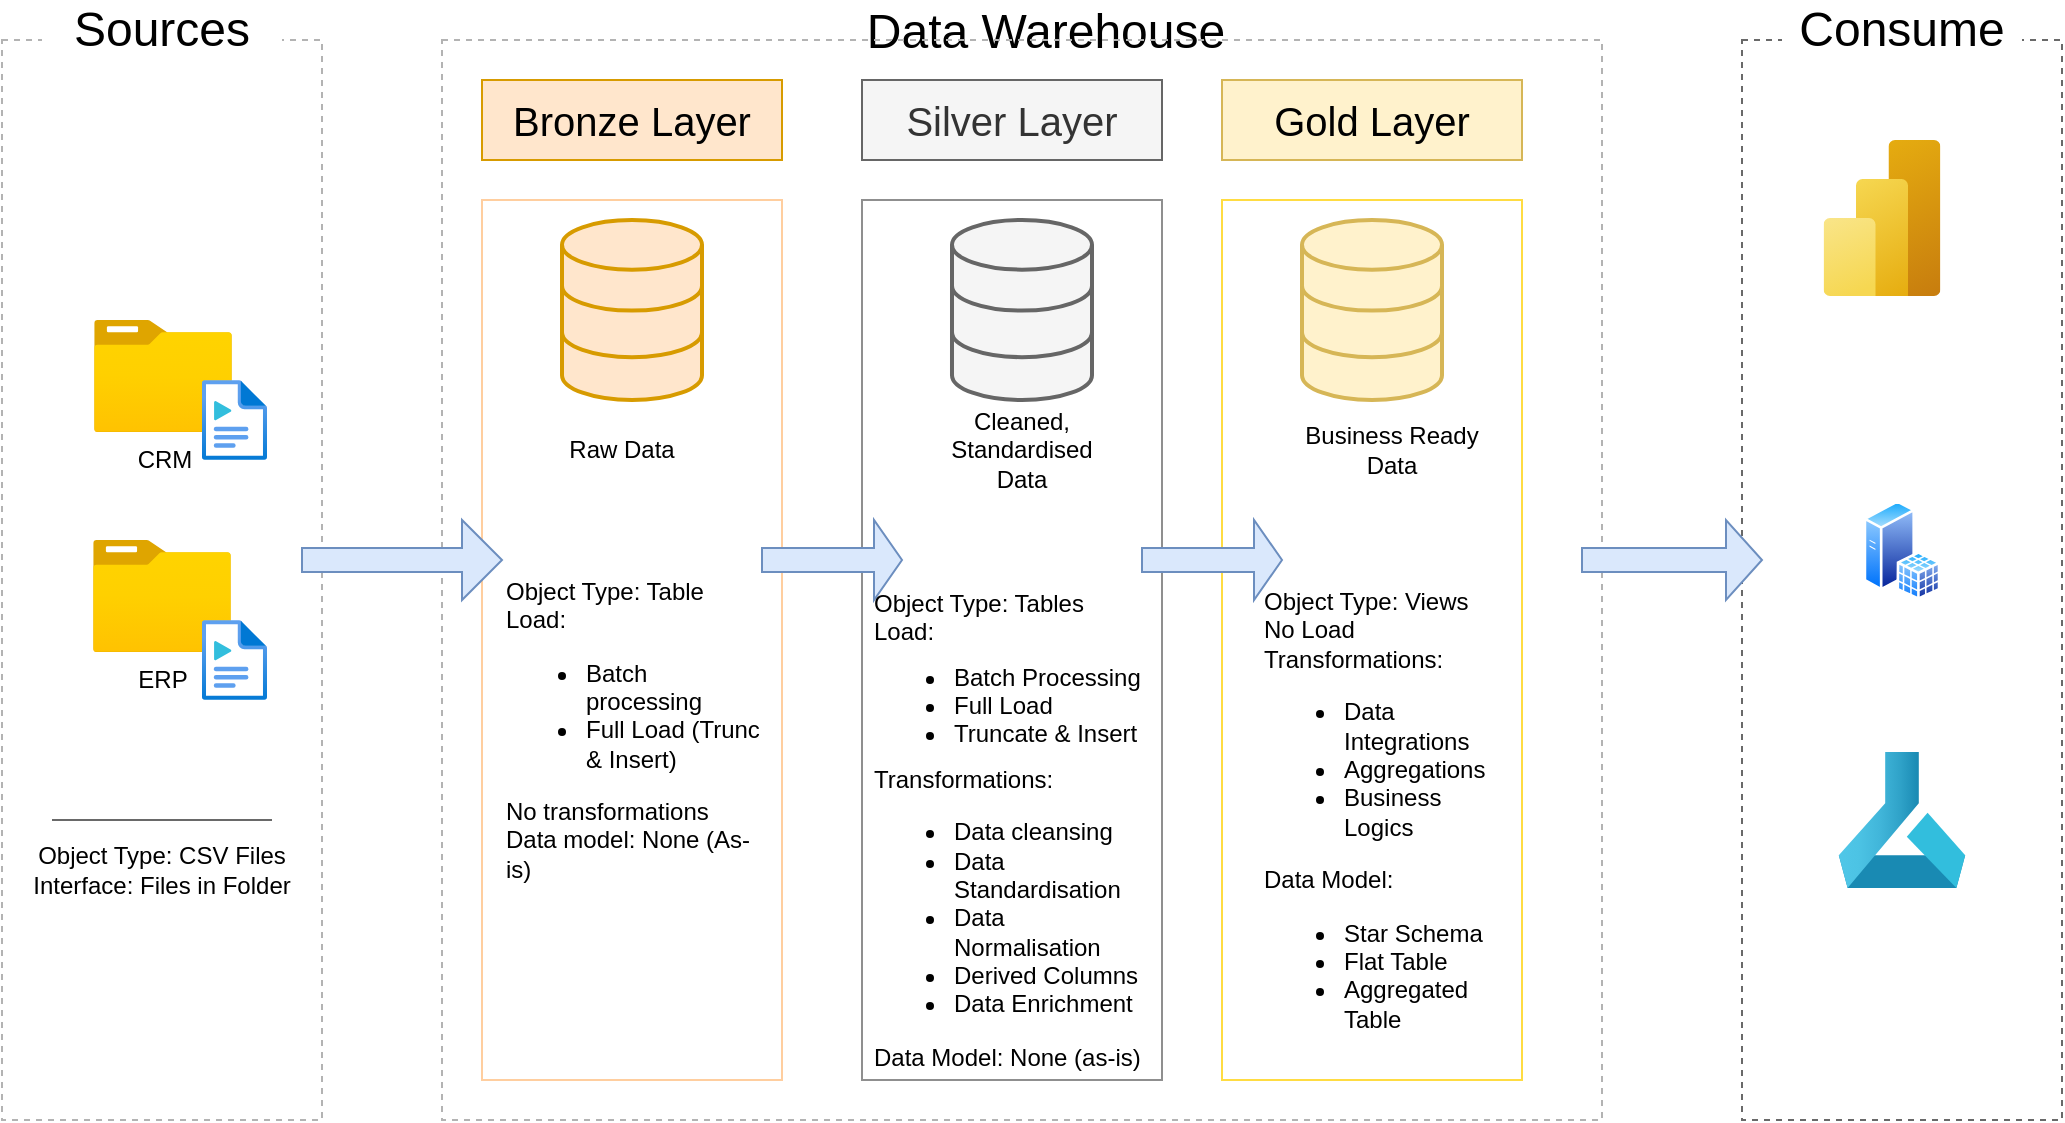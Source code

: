 <mxfile version="26.1.1">
  <diagram name="Page-1" id="jZUTGKunKLc5b6uqHfSp">
    <mxGraphModel dx="1434" dy="808" grid="1" gridSize="10" guides="1" tooltips="1" connect="1" arrows="1" fold="1" page="1" pageScale="1" pageWidth="827" pageHeight="1169" math="0" shadow="0">
      <root>
        <mxCell id="0" />
        <mxCell id="1" parent="0" />
        <mxCell id="C0GWXP0qGfgbLmXqxW7u-2" value="" style="rounded=0;whiteSpace=wrap;html=1;fillColor=none;dashed=1;strokeColor=#B3B3B3;" vertex="1" parent="1">
          <mxGeometry x="140" y="140" width="160" height="540" as="geometry" />
        </mxCell>
        <mxCell id="C0GWXP0qGfgbLmXqxW7u-3" value="Sources" style="rounded=0;whiteSpace=wrap;html=1;fontSize=24;strokeColor=none;" vertex="1" parent="1">
          <mxGeometry x="160" y="120" width="120" height="30" as="geometry" />
        </mxCell>
        <mxCell id="C0GWXP0qGfgbLmXqxW7u-4" value="Data Warehouse" style="rounded=0;whiteSpace=wrap;html=1;fontSize=24;strokeColor=none;" vertex="1" parent="1">
          <mxGeometry x="497" y="121" width="330" height="30" as="geometry" />
        </mxCell>
        <mxCell id="C0GWXP0qGfgbLmXqxW7u-5" value="" style="rounded=0;whiteSpace=wrap;html=1;fillColor=none;dashed=1;strokeColor=#B3B3B3;" vertex="1" parent="1">
          <mxGeometry x="360" y="140" width="580" height="540" as="geometry" />
        </mxCell>
        <mxCell id="C0GWXP0qGfgbLmXqxW7u-6" value="" style="rounded=0;whiteSpace=wrap;html=1;fillColor=none;dashed=1;strokeColor=light-dark(#696969,#261D00);" vertex="1" parent="1">
          <mxGeometry x="1010" y="140" width="160" height="540" as="geometry" />
        </mxCell>
        <mxCell id="C0GWXP0qGfgbLmXqxW7u-7" value="Consume" style="rounded=0;whiteSpace=wrap;html=1;fontSize=24;strokeColor=none;" vertex="1" parent="1">
          <mxGeometry x="1030" y="120" width="120" height="30" as="geometry" />
        </mxCell>
        <mxCell id="C0GWXP0qGfgbLmXqxW7u-8" value="Silver Layer" style="rounded=0;whiteSpace=wrap;html=1;fontSize=20;fillColor=#f5f5f5;fontColor=#333333;strokeColor=#666666;" vertex="1" parent="1">
          <mxGeometry x="570" y="160" width="150" height="40" as="geometry" />
        </mxCell>
        <mxCell id="C0GWXP0qGfgbLmXqxW7u-9" value="Bronze Layer" style="rounded=0;whiteSpace=wrap;html=1;fillColor=#ffe6cc;strokeColor=#d79b00;fontSize=20;" vertex="1" parent="1">
          <mxGeometry x="380" y="160" width="150" height="40" as="geometry" />
        </mxCell>
        <mxCell id="C0GWXP0qGfgbLmXqxW7u-10" value="" style="rounded=0;whiteSpace=wrap;html=1;fillColor=none;strokeColor=#FFCE9F;" vertex="1" parent="1">
          <mxGeometry x="380" y="220" width="150" height="440" as="geometry" />
        </mxCell>
        <mxCell id="C0GWXP0qGfgbLmXqxW7u-11" value="" style="rounded=0;whiteSpace=wrap;html=1;fillColor=none;strokeColor=#8F8F8F;" vertex="1" parent="1">
          <mxGeometry x="570" y="220" width="150" height="440" as="geometry" />
        </mxCell>
        <mxCell id="C0GWXP0qGfgbLmXqxW7u-13" value="Gold Layer" style="rounded=0;whiteSpace=wrap;html=1;fontSize=20;fillColor=#fff2cc;strokeColor=#d6b656;" vertex="1" parent="1">
          <mxGeometry x="750" y="160" width="150" height="40" as="geometry" />
        </mxCell>
        <mxCell id="C0GWXP0qGfgbLmXqxW7u-14" value="" style="rounded=0;whiteSpace=wrap;html=1;fillColor=none;strokeColor=light-dark(#ffdc42, #261d00);" vertex="1" parent="1">
          <mxGeometry x="750" y="220" width="150" height="440" as="geometry" />
        </mxCell>
        <mxCell id="C0GWXP0qGfgbLmXqxW7u-15" value="CRM" style="image;aspect=fixed;html=1;points=[];align=center;fontSize=12;image=img/lib/azure2/general/Folder_Blank.svg;" vertex="1" parent="1">
          <mxGeometry x="186" y="280" width="69" height="56.0" as="geometry" />
        </mxCell>
        <mxCell id="C0GWXP0qGfgbLmXqxW7u-16" value="" style="image;aspect=fixed;html=1;points=[];align=center;fontSize=12;image=img/lib/azure2/general/Media_File.svg;" vertex="1" parent="1">
          <mxGeometry x="240" y="310" width="32.5" height="40" as="geometry" />
        </mxCell>
        <mxCell id="C0GWXP0qGfgbLmXqxW7u-17" value="ERP" style="image;aspect=fixed;html=1;points=[];align=center;fontSize=12;image=img/lib/azure2/general/Folder_Blank.svg;" vertex="1" parent="1">
          <mxGeometry x="185.5" y="390" width="69" height="56.0" as="geometry" />
        </mxCell>
        <mxCell id="C0GWXP0qGfgbLmXqxW7u-18" value="" style="image;aspect=fixed;html=1;points=[];align=center;fontSize=12;image=img/lib/azure2/general/Media_File.svg;" vertex="1" parent="1">
          <mxGeometry x="240" y="430" width="32.5" height="40" as="geometry" />
        </mxCell>
        <mxCell id="C0GWXP0qGfgbLmXqxW7u-22" value="" style="endArrow=none;html=1;rounded=0;fillColor=#f5f5f5;strokeColor=#696969;" edge="1" parent="1">
          <mxGeometry width="50" height="50" relative="1" as="geometry">
            <mxPoint x="165" y="530" as="sourcePoint" />
            <mxPoint x="275" y="530" as="targetPoint" />
          </mxGeometry>
        </mxCell>
        <mxCell id="C0GWXP0qGfgbLmXqxW7u-23" value="Object Type: CSV Files&lt;div&gt;Interface: Files in Folder&lt;/div&gt;" style="text;html=1;align=center;verticalAlign=middle;whiteSpace=wrap;rounded=0;" vertex="1" parent="1">
          <mxGeometry x="150" y="540" width="140" height="30" as="geometry" />
        </mxCell>
        <mxCell id="C0GWXP0qGfgbLmXqxW7u-24" value="" style="html=1;verticalLabelPosition=bottom;align=center;labelBackgroundColor=#ffffff;verticalAlign=top;strokeWidth=2;strokeColor=#d79b00;shadow=0;dashed=0;shape=mxgraph.ios7.icons.data;fillColor=#ffe6cc;" vertex="1" parent="1">
          <mxGeometry x="420" y="230" width="70" height="90" as="geometry" />
        </mxCell>
        <mxCell id="C0GWXP0qGfgbLmXqxW7u-25" value="" style="html=1;verticalLabelPosition=bottom;align=center;labelBackgroundColor=#ffffff;verticalAlign=top;strokeWidth=2;strokeColor=#d6b656;shadow=0;dashed=0;shape=mxgraph.ios7.icons.data;fillColor=#fff2cc;" vertex="1" parent="1">
          <mxGeometry x="790" y="230" width="70" height="90" as="geometry" />
        </mxCell>
        <mxCell id="C0GWXP0qGfgbLmXqxW7u-26" value="" style="html=1;verticalLabelPosition=bottom;align=center;labelBackgroundColor=#ffffff;verticalAlign=top;strokeWidth=2;strokeColor=#666666;shadow=0;dashed=0;shape=mxgraph.ios7.icons.data;fillColor=#f5f5f5;fontColor=#333333;" vertex="1" parent="1">
          <mxGeometry x="615" y="230" width="70" height="90" as="geometry" />
        </mxCell>
        <mxCell id="C0GWXP0qGfgbLmXqxW7u-29" value="" style="shape=singleArrow;whiteSpace=wrap;html=1;fillColor=#dae8fc;strokeColor=#6c8ebf;" vertex="1" parent="1">
          <mxGeometry x="710" y="380" width="70" height="40" as="geometry" />
        </mxCell>
        <mxCell id="C0GWXP0qGfgbLmXqxW7u-32" value="Raw Data" style="text;html=1;align=center;verticalAlign=middle;whiteSpace=wrap;rounded=0;" vertex="1" parent="1">
          <mxGeometry x="420" y="330" width="60" height="30" as="geometry" />
        </mxCell>
        <mxCell id="C0GWXP0qGfgbLmXqxW7u-33" value="Cleaned, Standardised Data" style="text;html=1;align=center;verticalAlign=middle;whiteSpace=wrap;rounded=0;" vertex="1" parent="1">
          <mxGeometry x="620" y="330" width="60" height="30" as="geometry" />
        </mxCell>
        <mxCell id="C0GWXP0qGfgbLmXqxW7u-34" value="Business Ready Data" style="text;html=1;align=center;verticalAlign=middle;whiteSpace=wrap;rounded=0;" vertex="1" parent="1">
          <mxGeometry x="790" y="330" width="90" height="30" as="geometry" />
        </mxCell>
        <mxCell id="C0GWXP0qGfgbLmXqxW7u-35" value="" style="shape=singleArrow;whiteSpace=wrap;html=1;fillColor=#dae8fc;strokeColor=#6c8ebf;" vertex="1" parent="1">
          <mxGeometry x="520" y="380" width="70" height="40" as="geometry" />
        </mxCell>
        <mxCell id="C0GWXP0qGfgbLmXqxW7u-36" value="" style="shape=singleArrow;whiteSpace=wrap;html=1;fillColor=#dae8fc;strokeColor=#6c8ebf;" vertex="1" parent="1">
          <mxGeometry x="290" y="380" width="100" height="40" as="geometry" />
        </mxCell>
        <mxCell id="C0GWXP0qGfgbLmXqxW7u-37" value="" style="shape=singleArrow;whiteSpace=wrap;html=1;fillColor=#dae8fc;strokeColor=#6c8ebf;" vertex="1" parent="1">
          <mxGeometry x="930" y="380" width="90" height="40" as="geometry" />
        </mxCell>
        <mxCell id="C0GWXP0qGfgbLmXqxW7u-38" value="Object Type: Table&lt;div&gt;Load:&lt;/div&gt;&lt;div style=&quot;&quot;&gt;&lt;ul&gt;&lt;li&gt;Batch processing&lt;/li&gt;&lt;li&gt;&lt;span style=&quot;background-color: transparent; color: light-dark(rgb(0, 0, 0), rgb(255, 255, 255));&quot;&gt;Full Load (Trunc &amp;amp; Insert)&lt;/span&gt;&lt;/li&gt;&lt;/ul&gt;&lt;div&gt;No transformations&lt;/div&gt;&lt;div&gt;Data model: None (As-is)&lt;/div&gt;&lt;/div&gt;" style="text;html=1;align=left;verticalAlign=middle;whiteSpace=wrap;rounded=0;" vertex="1" parent="1">
          <mxGeometry x="390" y="400" width="130" height="170" as="geometry" />
        </mxCell>
        <mxCell id="C0GWXP0qGfgbLmXqxW7u-39" value="Object Type: Tables&lt;div&gt;Load:&lt;/div&gt;&lt;div&gt;&lt;ul style=&quot;margin-top: 8px; margin-bottom: 8px;&quot;&gt;&lt;li&gt;Batch Processing&lt;/li&gt;&lt;li&gt;Full Load&lt;/li&gt;&lt;li&gt;Truncate &amp;amp; Insert&lt;/li&gt;&lt;/ul&gt;&lt;div&gt;Transformations:&lt;/div&gt;&lt;/div&gt;&lt;div&gt;&lt;ul&gt;&lt;li&gt;Data cleansing&lt;/li&gt;&lt;li&gt;Data Standardisation&lt;/li&gt;&lt;li&gt;Data Normalisation&lt;/li&gt;&lt;li&gt;Derived Columns&lt;/li&gt;&lt;li&gt;Data Enrichment&lt;/li&gt;&lt;/ul&gt;&lt;div&gt;Data Model: None (as-is)&lt;/div&gt;&lt;/div&gt;" style="text;html=1;align=left;verticalAlign=middle;whiteSpace=wrap;rounded=0;spacing=1;" vertex="1" parent="1">
          <mxGeometry x="575" y="430" width="140" height="210" as="geometry" />
        </mxCell>
        <mxCell id="C0GWXP0qGfgbLmXqxW7u-41" value="Object Type: Views&lt;div&gt;No Load&lt;/div&gt;&lt;div&gt;Transformations:&lt;/div&gt;&lt;div&gt;&lt;ul&gt;&lt;li&gt;Data Integrations&lt;/li&gt;&lt;li&gt;Aggregations&lt;/li&gt;&lt;li&gt;Business Logics&lt;/li&gt;&lt;/ul&gt;&lt;div&gt;Data Model:&lt;/div&gt;&lt;/div&gt;&lt;div&gt;&lt;ul&gt;&lt;li&gt;Star Schema&lt;/li&gt;&lt;li&gt;Flat Table&lt;/li&gt;&lt;li&gt;Aggregated Table&lt;/li&gt;&lt;/ul&gt;&lt;/div&gt;" style="text;html=1;align=left;verticalAlign=top;whiteSpace=wrap;rounded=0;spacing=1;spacingTop=-2;" vertex="1" parent="1">
          <mxGeometry x="770" y="410" width="120" height="240" as="geometry" />
        </mxCell>
        <mxCell id="C0GWXP0qGfgbLmXqxW7u-42" value="" style="image;aspect=fixed;html=1;points=[];align=center;fontSize=12;image=img/lib/azure2/analytics/Power_BI_Embedded.svg;" vertex="1" parent="1">
          <mxGeometry x="1050.75" y="190" width="58.5" height="78" as="geometry" />
        </mxCell>
        <mxCell id="C0GWXP0qGfgbLmXqxW7u-43" value="" style="image;aspect=fixed;html=1;points=[];align=center;fontSize=12;image=img/lib/azure2/ai_machine_learning/Machine_Learning.svg;" vertex="1" parent="1">
          <mxGeometry x="1058" y="496" width="64" height="68" as="geometry" />
        </mxCell>
        <mxCell id="C0GWXP0qGfgbLmXqxW7u-44" value="" style="image;aspect=fixed;perimeter=ellipsePerimeter;html=1;align=center;shadow=0;dashed=0;spacingTop=3;image=img/lib/active_directory/sql_server.svg;" vertex="1" parent="1">
          <mxGeometry x="1070.75" y="370" width="38.5" height="50" as="geometry" />
        </mxCell>
      </root>
    </mxGraphModel>
  </diagram>
</mxfile>

